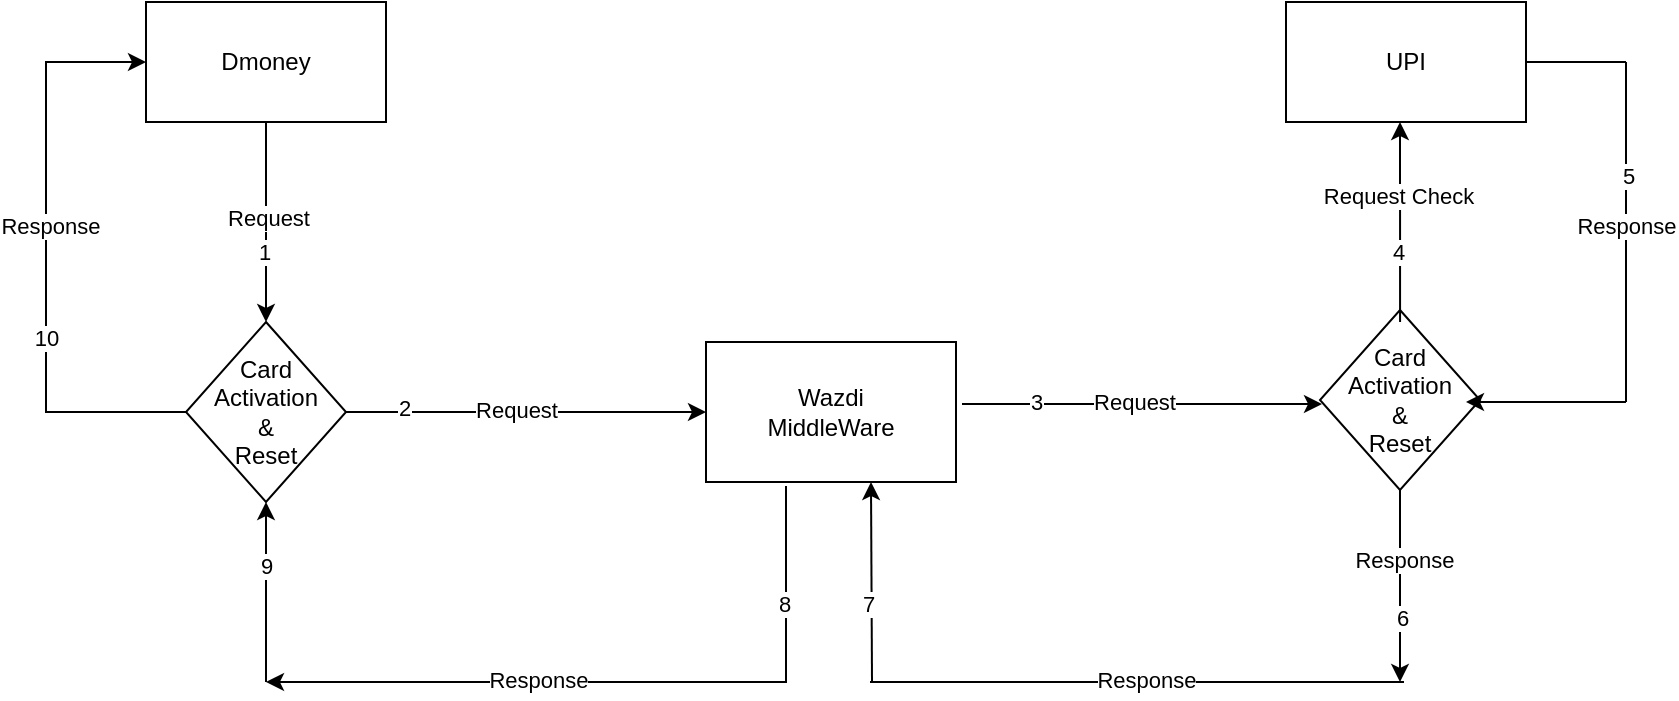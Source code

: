 <mxfile version="20.6.0" type="github">
  <diagram id="R2lEEEUBdFMjLlhIrx00" name="Page-1">
    <mxGraphModel dx="868" dy="393" grid="1" gridSize="10" guides="1" tooltips="1" connect="1" arrows="1" fold="1" page="1" pageScale="1" pageWidth="850" pageHeight="1100" math="0" shadow="0" extFonts="Permanent Marker^https://fonts.googleapis.com/css?family=Permanent+Marker">
      <root>
        <mxCell id="0" />
        <mxCell id="1" parent="0" />
        <mxCell id="yJ533M8M_VQecsLDJA3b-8" style="edgeStyle=orthogonalEdgeStyle;rounded=0;orthogonalLoop=1;jettySize=auto;html=1;exitX=0.5;exitY=1;exitDx=0;exitDy=0;entryX=0.5;entryY=0;entryDx=0;entryDy=0;" edge="1" parent="1" source="yJ533M8M_VQecsLDJA3b-1" target="yJ533M8M_VQecsLDJA3b-5">
          <mxGeometry relative="1" as="geometry" />
        </mxCell>
        <mxCell id="yJ533M8M_VQecsLDJA3b-27" value="Request" style="edgeLabel;html=1;align=center;verticalAlign=middle;resizable=0;points=[];" vertex="1" connectable="0" parent="yJ533M8M_VQecsLDJA3b-8">
          <mxGeometry x="0.74" y="1" relative="1" as="geometry">
            <mxPoint y="-39" as="offset" />
          </mxGeometry>
        </mxCell>
        <mxCell id="yJ533M8M_VQecsLDJA3b-64" value="1" style="edgeLabel;html=1;align=center;verticalAlign=middle;resizable=0;points=[];" vertex="1" connectable="0" parent="yJ533M8M_VQecsLDJA3b-8">
          <mxGeometry x="0.3" y="2" relative="1" as="geometry">
            <mxPoint x="-3" as="offset" />
          </mxGeometry>
        </mxCell>
        <mxCell id="yJ533M8M_VQecsLDJA3b-1" value="Dmoney" style="rounded=0;whiteSpace=wrap;html=1;" vertex="1" parent="1">
          <mxGeometry x="80" y="110" width="120" height="60" as="geometry" />
        </mxCell>
        <mxCell id="yJ533M8M_VQecsLDJA3b-2" value="Wazdi&lt;br&gt;MiddleWare" style="rounded=0;whiteSpace=wrap;html=1;" vertex="1" parent="1">
          <mxGeometry x="360" y="280" width="125" height="70" as="geometry" />
        </mxCell>
        <mxCell id="yJ533M8M_VQecsLDJA3b-3" value="UPI" style="rounded=0;whiteSpace=wrap;html=1;" vertex="1" parent="1">
          <mxGeometry x="650" y="110" width="120" height="60" as="geometry" />
        </mxCell>
        <mxCell id="yJ533M8M_VQecsLDJA3b-15" style="edgeStyle=orthogonalEdgeStyle;rounded=0;orthogonalLoop=1;jettySize=auto;html=1;exitX=1;exitY=0.5;exitDx=0;exitDy=0;" edge="1" parent="1" source="yJ533M8M_VQecsLDJA3b-5">
          <mxGeometry relative="1" as="geometry">
            <mxPoint x="360" y="315" as="targetPoint" />
          </mxGeometry>
        </mxCell>
        <mxCell id="yJ533M8M_VQecsLDJA3b-28" value="Request" style="edgeLabel;html=1;align=center;verticalAlign=middle;resizable=0;points=[];" vertex="1" connectable="0" parent="yJ533M8M_VQecsLDJA3b-15">
          <mxGeometry x="0.822" y="1" relative="1" as="geometry">
            <mxPoint x="-79" as="offset" />
          </mxGeometry>
        </mxCell>
        <mxCell id="yJ533M8M_VQecsLDJA3b-65" value="2" style="edgeLabel;html=1;align=center;verticalAlign=middle;resizable=0;points=[];" vertex="1" connectable="0" parent="yJ533M8M_VQecsLDJA3b-15">
          <mxGeometry x="-0.678" y="2" relative="1" as="geometry">
            <mxPoint as="offset" />
          </mxGeometry>
        </mxCell>
        <mxCell id="yJ533M8M_VQecsLDJA3b-5" value="Card Activation&lt;br&gt;&amp;amp;&lt;br&gt;Reset" style="rhombus;whiteSpace=wrap;html=1;" vertex="1" parent="1">
          <mxGeometry x="100" y="270" width="80" height="90" as="geometry" />
        </mxCell>
        <mxCell id="yJ533M8M_VQecsLDJA3b-19" value="Card Activation&lt;br&gt;&amp;amp;&lt;br&gt;Reset" style="rhombus;whiteSpace=wrap;html=1;" vertex="1" parent="1">
          <mxGeometry x="667" y="264" width="80" height="90" as="geometry" />
        </mxCell>
        <mxCell id="yJ533M8M_VQecsLDJA3b-20" style="edgeStyle=orthogonalEdgeStyle;rounded=0;orthogonalLoop=1;jettySize=auto;html=1;exitX=1;exitY=0.5;exitDx=0;exitDy=0;" edge="1" parent="1">
          <mxGeometry relative="1" as="geometry">
            <mxPoint x="488" y="311" as="sourcePoint" />
            <mxPoint x="668" y="311" as="targetPoint" />
          </mxGeometry>
        </mxCell>
        <mxCell id="yJ533M8M_VQecsLDJA3b-29" value="Request" style="edgeLabel;html=1;align=center;verticalAlign=middle;resizable=0;points=[];" vertex="1" connectable="0" parent="yJ533M8M_VQecsLDJA3b-20">
          <mxGeometry x="0.811" y="-1" relative="1" as="geometry">
            <mxPoint x="-77" y="-2" as="offset" />
          </mxGeometry>
        </mxCell>
        <mxCell id="yJ533M8M_VQecsLDJA3b-67" value="3" style="edgeLabel;html=1;align=center;verticalAlign=middle;resizable=0;points=[];" vertex="1" connectable="0" parent="yJ533M8M_VQecsLDJA3b-20">
          <mxGeometry x="0.644" y="4" relative="1" as="geometry">
            <mxPoint x="-111" y="3" as="offset" />
          </mxGeometry>
        </mxCell>
        <mxCell id="yJ533M8M_VQecsLDJA3b-26" style="edgeStyle=orthogonalEdgeStyle;rounded=0;orthogonalLoop=1;jettySize=auto;html=1;entryX=0.5;entryY=1;entryDx=0;entryDy=0;exitX=0.538;exitY=0.067;exitDx=0;exitDy=0;exitPerimeter=0;" edge="1" parent="1">
          <mxGeometry relative="1" as="geometry">
            <mxPoint x="707.04" y="270.03" as="sourcePoint" />
            <mxPoint x="707" y="170" as="targetPoint" />
          </mxGeometry>
        </mxCell>
        <mxCell id="yJ533M8M_VQecsLDJA3b-30" value="Request Check" style="edgeLabel;html=1;align=center;verticalAlign=middle;resizable=0;points=[];" vertex="1" connectable="0" parent="yJ533M8M_VQecsLDJA3b-26">
          <mxGeometry x="0.26" y="1" relative="1" as="geometry">
            <mxPoint as="offset" />
          </mxGeometry>
        </mxCell>
        <mxCell id="yJ533M8M_VQecsLDJA3b-68" value="4" style="edgeLabel;html=1;align=center;verticalAlign=middle;resizable=0;points=[];" vertex="1" connectable="0" parent="yJ533M8M_VQecsLDJA3b-26">
          <mxGeometry x="-0.3" y="-3" relative="1" as="geometry">
            <mxPoint x="-4" as="offset" />
          </mxGeometry>
        </mxCell>
        <mxCell id="yJ533M8M_VQecsLDJA3b-49" value="" style="endArrow=none;html=1;rounded=0;exitX=1;exitY=0.5;exitDx=0;exitDy=0;" edge="1" parent="1" source="yJ533M8M_VQecsLDJA3b-3">
          <mxGeometry width="50" height="50" relative="1" as="geometry">
            <mxPoint x="440" y="240" as="sourcePoint" />
            <mxPoint x="820" y="140" as="targetPoint" />
          </mxGeometry>
        </mxCell>
        <mxCell id="yJ533M8M_VQecsLDJA3b-50" value="" style="endArrow=none;html=1;rounded=0;" edge="1" parent="1">
          <mxGeometry width="50" height="50" relative="1" as="geometry">
            <mxPoint x="820" y="310" as="sourcePoint" />
            <mxPoint x="820" y="140" as="targetPoint" />
          </mxGeometry>
        </mxCell>
        <mxCell id="yJ533M8M_VQecsLDJA3b-52" value="Response" style="edgeLabel;html=1;align=center;verticalAlign=middle;resizable=0;points=[];" vertex="1" connectable="0" parent="yJ533M8M_VQecsLDJA3b-50">
          <mxGeometry x="-0.388" relative="1" as="geometry">
            <mxPoint y="-36" as="offset" />
          </mxGeometry>
        </mxCell>
        <mxCell id="yJ533M8M_VQecsLDJA3b-69" value="5" style="edgeLabel;html=1;align=center;verticalAlign=middle;resizable=0;points=[];" vertex="1" connectable="0" parent="yJ533M8M_VQecsLDJA3b-50">
          <mxGeometry x="0.329" y="-1" relative="1" as="geometry">
            <mxPoint as="offset" />
          </mxGeometry>
        </mxCell>
        <mxCell id="yJ533M8M_VQecsLDJA3b-51" value="" style="endArrow=classic;html=1;rounded=0;" edge="1" parent="1">
          <mxGeometry width="50" height="50" relative="1" as="geometry">
            <mxPoint x="820" y="310" as="sourcePoint" />
            <mxPoint x="740" y="310" as="targetPoint" />
          </mxGeometry>
        </mxCell>
        <mxCell id="yJ533M8M_VQecsLDJA3b-53" value="" style="endArrow=none;html=1;rounded=0;" edge="1" parent="1">
          <mxGeometry width="50" height="50" relative="1" as="geometry">
            <mxPoint x="442" y="450" as="sourcePoint" />
            <mxPoint x="709" y="450" as="targetPoint" />
          </mxGeometry>
        </mxCell>
        <mxCell id="yJ533M8M_VQecsLDJA3b-57" value="Response" style="edgeLabel;html=1;align=center;verticalAlign=middle;resizable=0;points=[];" vertex="1" connectable="0" parent="yJ533M8M_VQecsLDJA3b-53">
          <mxGeometry x="0.133" y="-3" relative="1" as="geometry">
            <mxPoint x="-14" y="-4" as="offset" />
          </mxGeometry>
        </mxCell>
        <mxCell id="yJ533M8M_VQecsLDJA3b-54" value="" style="endArrow=classic;html=1;rounded=0;exitX=0.5;exitY=1;exitDx=0;exitDy=0;" edge="1" parent="1" source="yJ533M8M_VQecsLDJA3b-19">
          <mxGeometry width="50" height="50" relative="1" as="geometry">
            <mxPoint x="760" y="400" as="sourcePoint" />
            <mxPoint x="707" y="450" as="targetPoint" />
          </mxGeometry>
        </mxCell>
        <mxCell id="yJ533M8M_VQecsLDJA3b-56" value="Response" style="edgeLabel;html=1;align=center;verticalAlign=middle;resizable=0;points=[];" vertex="1" connectable="0" parent="yJ533M8M_VQecsLDJA3b-54">
          <mxGeometry x="-0.271" y="2" relative="1" as="geometry">
            <mxPoint as="offset" />
          </mxGeometry>
        </mxCell>
        <mxCell id="yJ533M8M_VQecsLDJA3b-70" value="6" style="edgeLabel;html=1;align=center;verticalAlign=middle;resizable=0;points=[];" vertex="1" connectable="0" parent="yJ533M8M_VQecsLDJA3b-54">
          <mxGeometry x="0.333" y="1" relative="1" as="geometry">
            <mxPoint as="offset" />
          </mxGeometry>
        </mxCell>
        <mxCell id="yJ533M8M_VQecsLDJA3b-55" value="" style="endArrow=classic;html=1;rounded=0;entryX=0.5;entryY=1;entryDx=0;entryDy=0;" edge="1" parent="1">
          <mxGeometry width="50" height="50" relative="1" as="geometry">
            <mxPoint x="443" y="450" as="sourcePoint" />
            <mxPoint x="442.5" y="350" as="targetPoint" />
          </mxGeometry>
        </mxCell>
        <mxCell id="yJ533M8M_VQecsLDJA3b-71" value="7" style="edgeLabel;html=1;align=center;verticalAlign=middle;resizable=0;points=[];" vertex="1" connectable="0" parent="yJ533M8M_VQecsLDJA3b-55">
          <mxGeometry x="-0.22" y="2" relative="1" as="geometry">
            <mxPoint as="offset" />
          </mxGeometry>
        </mxCell>
        <mxCell id="yJ533M8M_VQecsLDJA3b-58" value="" style="endArrow=classic;html=1;rounded=0;exitX=0.32;exitY=1.029;exitDx=0;exitDy=0;exitPerimeter=0;" edge="1" parent="1" source="yJ533M8M_VQecsLDJA3b-2">
          <mxGeometry width="50" height="50" relative="1" as="geometry">
            <mxPoint x="440" y="330" as="sourcePoint" />
            <mxPoint x="140" y="450" as="targetPoint" />
            <Array as="points">
              <mxPoint x="400" y="450" />
            </Array>
          </mxGeometry>
        </mxCell>
        <mxCell id="yJ533M8M_VQecsLDJA3b-62" value="Response" style="edgeLabel;html=1;align=center;verticalAlign=middle;resizable=0;points=[];" vertex="1" connectable="0" parent="yJ533M8M_VQecsLDJA3b-58">
          <mxGeometry x="0.424" relative="1" as="geometry">
            <mxPoint x="33" y="-1" as="offset" />
          </mxGeometry>
        </mxCell>
        <mxCell id="yJ533M8M_VQecsLDJA3b-72" value="8" style="edgeLabel;html=1;align=center;verticalAlign=middle;resizable=0;points=[];" vertex="1" connectable="0" parent="yJ533M8M_VQecsLDJA3b-58">
          <mxGeometry x="-0.67" y="-1" relative="1" as="geometry">
            <mxPoint as="offset" />
          </mxGeometry>
        </mxCell>
        <mxCell id="yJ533M8M_VQecsLDJA3b-59" value="" style="endArrow=classic;html=1;rounded=0;entryX=0.5;entryY=1;entryDx=0;entryDy=0;" edge="1" parent="1" target="yJ533M8M_VQecsLDJA3b-5">
          <mxGeometry width="50" height="50" relative="1" as="geometry">
            <mxPoint x="140" y="450" as="sourcePoint" />
            <mxPoint x="190" y="400" as="targetPoint" />
          </mxGeometry>
        </mxCell>
        <mxCell id="yJ533M8M_VQecsLDJA3b-73" value="9" style="edgeLabel;html=1;align=center;verticalAlign=middle;resizable=0;points=[];" vertex="1" connectable="0" parent="yJ533M8M_VQecsLDJA3b-59">
          <mxGeometry x="0.289" relative="1" as="geometry">
            <mxPoint as="offset" />
          </mxGeometry>
        </mxCell>
        <mxCell id="yJ533M8M_VQecsLDJA3b-61" value="" style="endArrow=classic;html=1;rounded=0;exitX=0;exitY=0.5;exitDx=0;exitDy=0;entryX=0;entryY=0.5;entryDx=0;entryDy=0;" edge="1" parent="1" source="yJ533M8M_VQecsLDJA3b-5" target="yJ533M8M_VQecsLDJA3b-1">
          <mxGeometry width="50" height="50" relative="1" as="geometry">
            <mxPoint x="320" y="330" as="sourcePoint" />
            <mxPoint x="30" y="140" as="targetPoint" />
            <Array as="points">
              <mxPoint x="30" y="315" />
              <mxPoint x="30" y="140" />
            </Array>
          </mxGeometry>
        </mxCell>
        <mxCell id="yJ533M8M_VQecsLDJA3b-63" value="Response" style="edgeLabel;html=1;align=center;verticalAlign=middle;resizable=0;points=[];" vertex="1" connectable="0" parent="yJ533M8M_VQecsLDJA3b-61">
          <mxGeometry x="-0.037" y="-2" relative="1" as="geometry">
            <mxPoint y="-21" as="offset" />
          </mxGeometry>
        </mxCell>
        <mxCell id="yJ533M8M_VQecsLDJA3b-74" value="10" style="edgeLabel;html=1;align=center;verticalAlign=middle;resizable=0;points=[];" vertex="1" connectable="0" parent="yJ533M8M_VQecsLDJA3b-61">
          <mxGeometry x="-0.275" relative="1" as="geometry">
            <mxPoint as="offset" />
          </mxGeometry>
        </mxCell>
      </root>
    </mxGraphModel>
  </diagram>
</mxfile>

